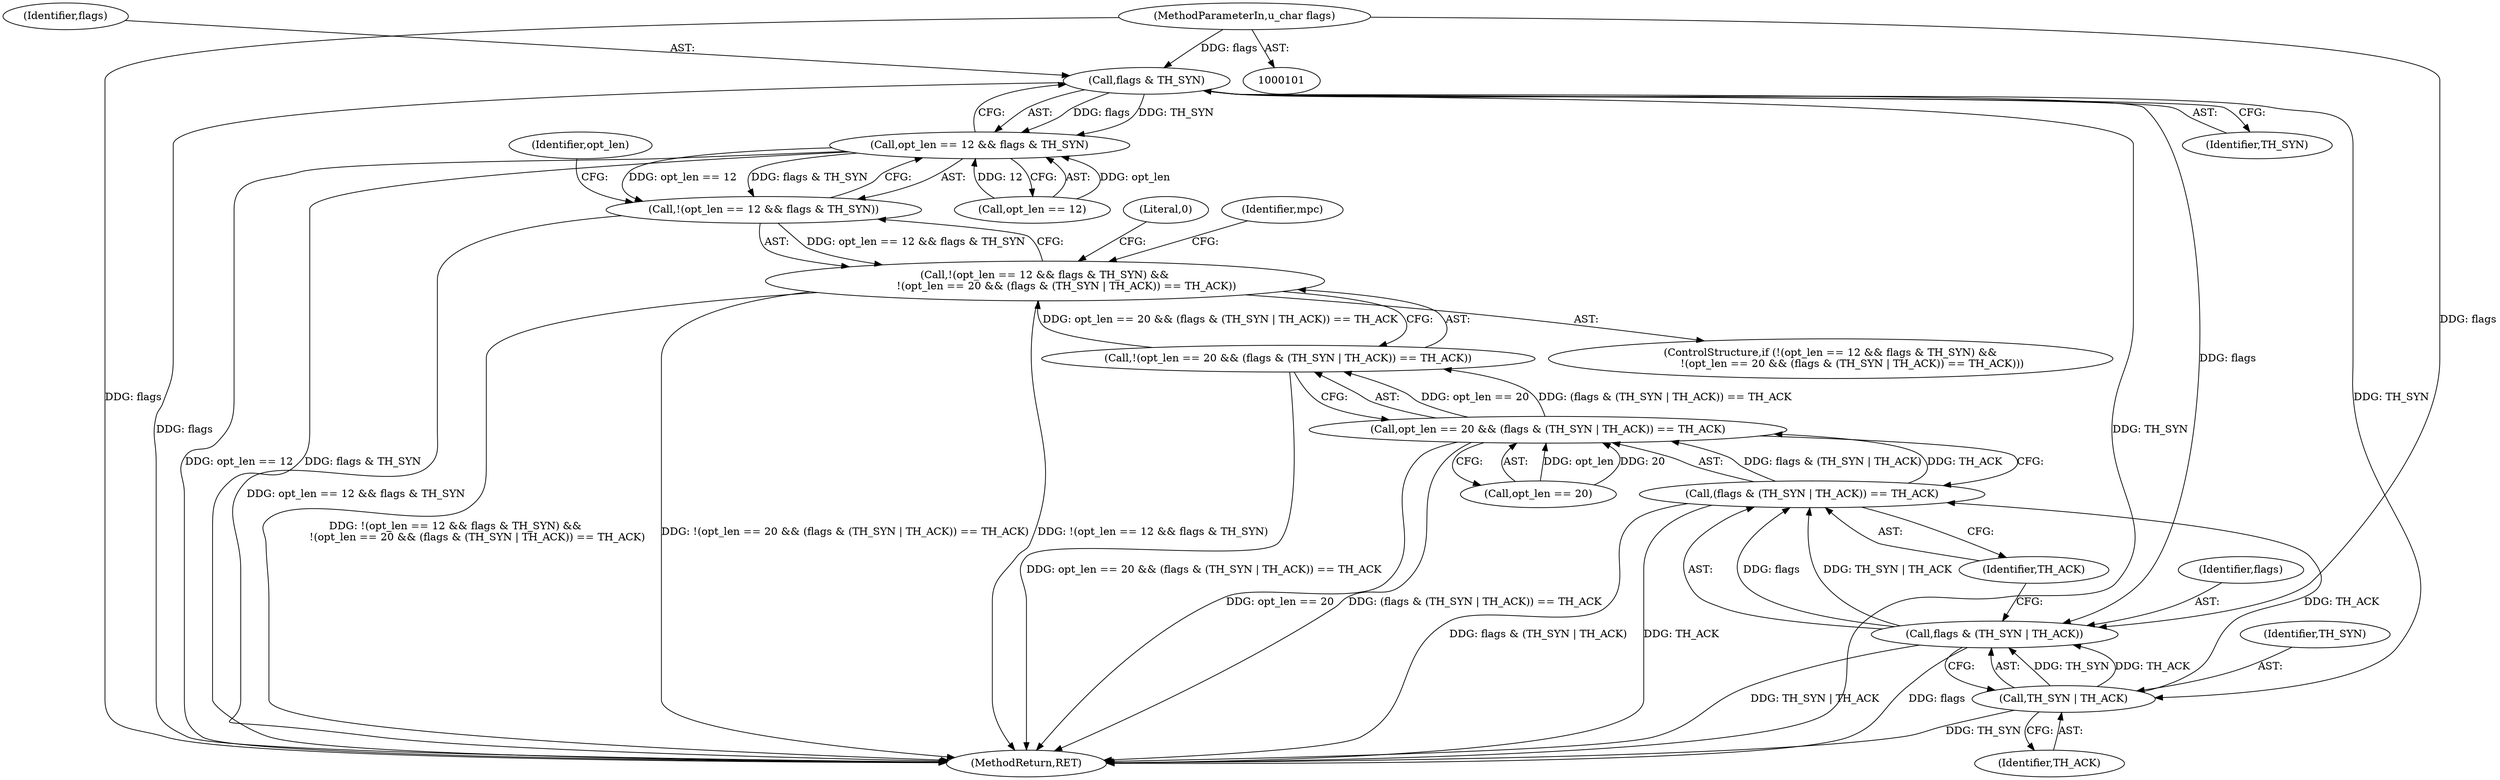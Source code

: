 digraph "1_tcpdump_4c3aee4bb0294c232d56b6d34e9eeb74f630fe8c@del" {
"1000120" [label="(Call,flags & TH_SYN)"];
"1000105" [label="(MethodParameterIn,u_char flags)"];
"1000116" [label="(Call,opt_len == 12 && flags & TH_SYN)"];
"1000115" [label="(Call,!(opt_len == 12 && flags & TH_SYN))"];
"1000114" [label="(Call,!(opt_len == 12 && flags & TH_SYN) &&\n             !(opt_len == 20 && (flags & (TH_SYN | TH_ACK)) == TH_ACK))"];
"1000129" [label="(Call,flags & (TH_SYN | TH_ACK))"];
"1000128" [label="(Call,(flags & (TH_SYN | TH_ACK)) == TH_ACK)"];
"1000124" [label="(Call,opt_len == 20 && (flags & (TH_SYN | TH_ACK)) == TH_ACK)"];
"1000123" [label="(Call,!(opt_len == 20 && (flags & (TH_SYN | TH_ACK)) == TH_ACK))"];
"1000131" [label="(Call,TH_SYN | TH_ACK)"];
"1000131" [label="(Call,TH_SYN | TH_ACK)"];
"1000115" [label="(Call,!(opt_len == 12 && flags & TH_SYN))"];
"1000176" [label="(MethodReturn,RET)"];
"1000120" [label="(Call,flags & TH_SYN)"];
"1000128" [label="(Call,(flags & (TH_SYN | TH_ACK)) == TH_ACK)"];
"1000130" [label="(Identifier,flags)"];
"1000121" [label="(Identifier,flags)"];
"1000129" [label="(Call,flags & (TH_SYN | TH_ACK))"];
"1000132" [label="(Identifier,TH_SYN)"];
"1000123" [label="(Call,!(opt_len == 20 && (flags & (TH_SYN | TH_ACK)) == TH_ACK))"];
"1000114" [label="(Call,!(opt_len == 12 && flags & TH_SYN) &&\n             !(opt_len == 20 && (flags & (TH_SYN | TH_ACK)) == TH_ACK))"];
"1000124" [label="(Call,opt_len == 20 && (flags & (TH_SYN | TH_ACK)) == TH_ACK)"];
"1000125" [label="(Call,opt_len == 20)"];
"1000122" [label="(Identifier,TH_SYN)"];
"1000134" [label="(Identifier,TH_ACK)"];
"1000136" [label="(Literal,0)"];
"1000116" [label="(Call,opt_len == 12 && flags & TH_SYN)"];
"1000141" [label="(Identifier,mpc)"];
"1000133" [label="(Identifier,TH_ACK)"];
"1000105" [label="(MethodParameterIn,u_char flags)"];
"1000126" [label="(Identifier,opt_len)"];
"1000113" [label="(ControlStructure,if (!(opt_len == 12 && flags & TH_SYN) &&\n             !(opt_len == 20 && (flags & (TH_SYN | TH_ACK)) == TH_ACK)))"];
"1000117" [label="(Call,opt_len == 12)"];
"1000120" -> "1000116"  [label="AST: "];
"1000120" -> "1000122"  [label="CFG: "];
"1000121" -> "1000120"  [label="AST: "];
"1000122" -> "1000120"  [label="AST: "];
"1000116" -> "1000120"  [label="CFG: "];
"1000120" -> "1000176"  [label="DDG: flags"];
"1000120" -> "1000176"  [label="DDG: TH_SYN"];
"1000120" -> "1000116"  [label="DDG: flags"];
"1000120" -> "1000116"  [label="DDG: TH_SYN"];
"1000105" -> "1000120"  [label="DDG: flags"];
"1000120" -> "1000129"  [label="DDG: flags"];
"1000120" -> "1000131"  [label="DDG: TH_SYN"];
"1000105" -> "1000101"  [label="AST: "];
"1000105" -> "1000176"  [label="DDG: flags"];
"1000105" -> "1000129"  [label="DDG: flags"];
"1000116" -> "1000115"  [label="AST: "];
"1000116" -> "1000117"  [label="CFG: "];
"1000117" -> "1000116"  [label="AST: "];
"1000115" -> "1000116"  [label="CFG: "];
"1000116" -> "1000176"  [label="DDG: opt_len == 12"];
"1000116" -> "1000176"  [label="DDG: flags & TH_SYN"];
"1000116" -> "1000115"  [label="DDG: opt_len == 12"];
"1000116" -> "1000115"  [label="DDG: flags & TH_SYN"];
"1000117" -> "1000116"  [label="DDG: opt_len"];
"1000117" -> "1000116"  [label="DDG: 12"];
"1000115" -> "1000114"  [label="AST: "];
"1000126" -> "1000115"  [label="CFG: "];
"1000114" -> "1000115"  [label="CFG: "];
"1000115" -> "1000176"  [label="DDG: opt_len == 12 && flags & TH_SYN"];
"1000115" -> "1000114"  [label="DDG: opt_len == 12 && flags & TH_SYN"];
"1000114" -> "1000113"  [label="AST: "];
"1000114" -> "1000123"  [label="CFG: "];
"1000123" -> "1000114"  [label="AST: "];
"1000136" -> "1000114"  [label="CFG: "];
"1000141" -> "1000114"  [label="CFG: "];
"1000114" -> "1000176"  [label="DDG: !(opt_len == 12 && flags & TH_SYN) &&\n             !(opt_len == 20 && (flags & (TH_SYN | TH_ACK)) == TH_ACK)"];
"1000114" -> "1000176"  [label="DDG: !(opt_len == 20 && (flags & (TH_SYN | TH_ACK)) == TH_ACK)"];
"1000114" -> "1000176"  [label="DDG: !(opt_len == 12 && flags & TH_SYN)"];
"1000123" -> "1000114"  [label="DDG: opt_len == 20 && (flags & (TH_SYN | TH_ACK)) == TH_ACK"];
"1000129" -> "1000128"  [label="AST: "];
"1000129" -> "1000131"  [label="CFG: "];
"1000130" -> "1000129"  [label="AST: "];
"1000131" -> "1000129"  [label="AST: "];
"1000134" -> "1000129"  [label="CFG: "];
"1000129" -> "1000176"  [label="DDG: flags"];
"1000129" -> "1000176"  [label="DDG: TH_SYN | TH_ACK"];
"1000129" -> "1000128"  [label="DDG: flags"];
"1000129" -> "1000128"  [label="DDG: TH_SYN | TH_ACK"];
"1000131" -> "1000129"  [label="DDG: TH_SYN"];
"1000131" -> "1000129"  [label="DDG: TH_ACK"];
"1000128" -> "1000124"  [label="AST: "];
"1000128" -> "1000134"  [label="CFG: "];
"1000134" -> "1000128"  [label="AST: "];
"1000124" -> "1000128"  [label="CFG: "];
"1000128" -> "1000176"  [label="DDG: flags & (TH_SYN | TH_ACK)"];
"1000128" -> "1000176"  [label="DDG: TH_ACK"];
"1000128" -> "1000124"  [label="DDG: flags & (TH_SYN | TH_ACK)"];
"1000128" -> "1000124"  [label="DDG: TH_ACK"];
"1000131" -> "1000128"  [label="DDG: TH_ACK"];
"1000124" -> "1000123"  [label="AST: "];
"1000124" -> "1000125"  [label="CFG: "];
"1000125" -> "1000124"  [label="AST: "];
"1000123" -> "1000124"  [label="CFG: "];
"1000124" -> "1000176"  [label="DDG: opt_len == 20"];
"1000124" -> "1000176"  [label="DDG: (flags & (TH_SYN | TH_ACK)) == TH_ACK"];
"1000124" -> "1000123"  [label="DDG: opt_len == 20"];
"1000124" -> "1000123"  [label="DDG: (flags & (TH_SYN | TH_ACK)) == TH_ACK"];
"1000125" -> "1000124"  [label="DDG: opt_len"];
"1000125" -> "1000124"  [label="DDG: 20"];
"1000123" -> "1000176"  [label="DDG: opt_len == 20 && (flags & (TH_SYN | TH_ACK)) == TH_ACK"];
"1000131" -> "1000133"  [label="CFG: "];
"1000132" -> "1000131"  [label="AST: "];
"1000133" -> "1000131"  [label="AST: "];
"1000131" -> "1000176"  [label="DDG: TH_SYN"];
}
